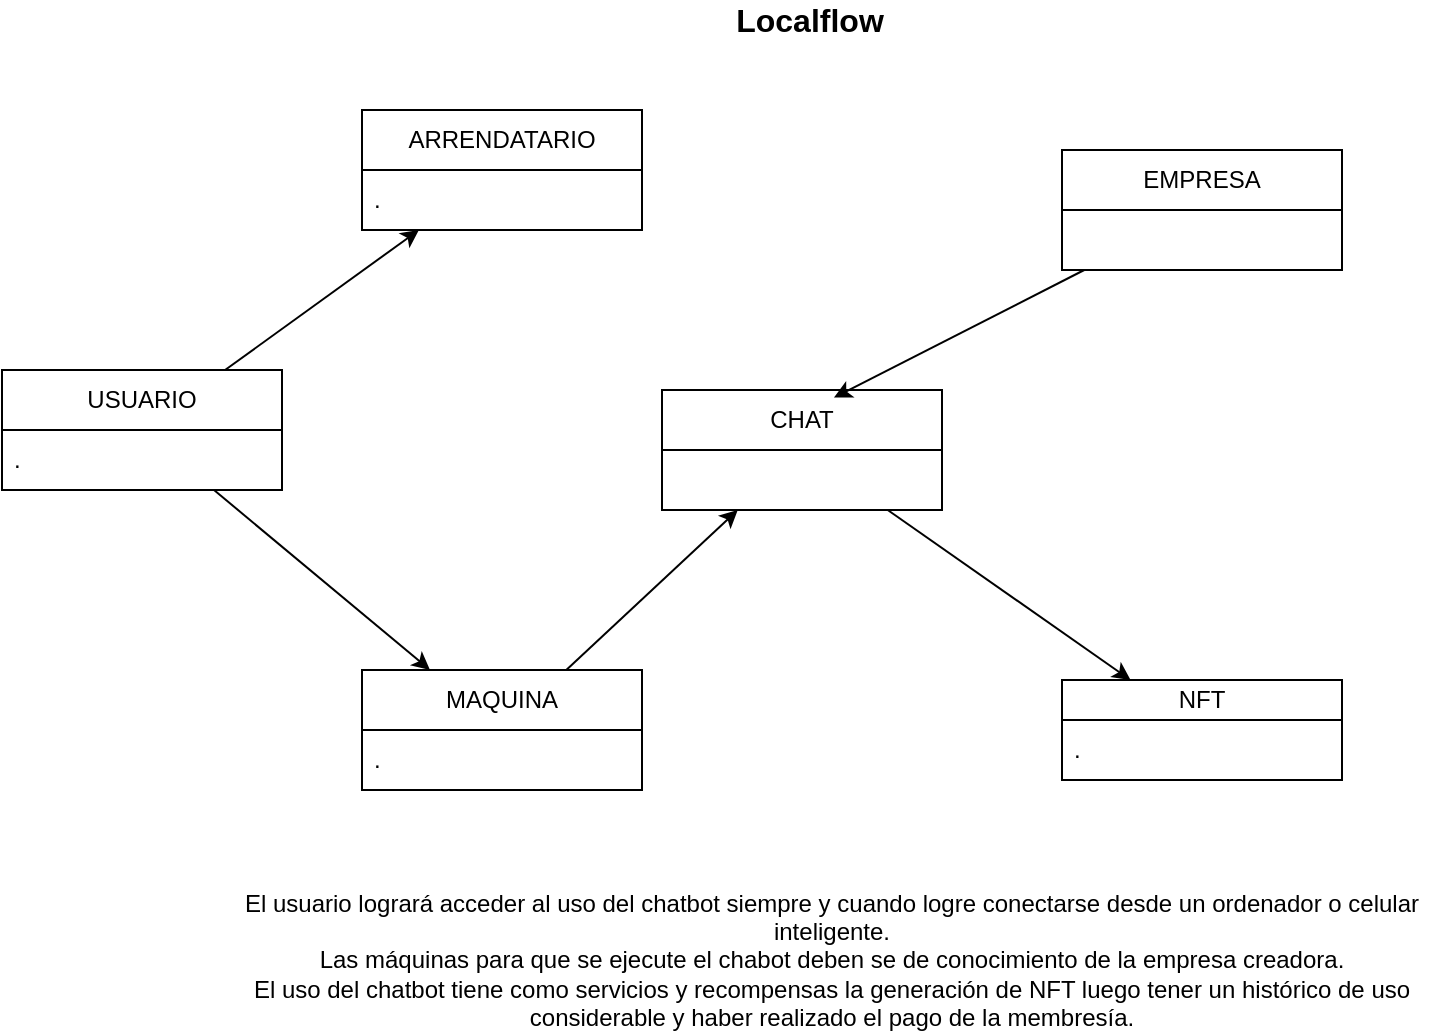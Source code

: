 <mxfile version="24.7.6">
  <diagram name="Página-1" id="ejVhocozIvzA3BKeOqc_">
    <mxGraphModel dx="1050" dy="557" grid="1" gridSize="10" guides="1" tooltips="1" connect="1" arrows="1" fold="1" page="1" pageScale="1" pageWidth="827" pageHeight="1169" math="0" shadow="0">
      <root>
        <mxCell id="0" />
        <mxCell id="1" parent="0" />
        <mxCell id="l4ibpFc4FODk0XAlu2Bs-5" value="CHAT" style="swimlane;fontStyle=0;childLayout=stackLayout;horizontal=1;startSize=30;horizontalStack=0;resizeParent=1;resizeParentMax=0;resizeLast=0;collapsible=1;marginBottom=0;whiteSpace=wrap;html=1;" vertex="1" parent="1">
          <mxGeometry x="340" y="230" width="140" height="60" as="geometry" />
        </mxCell>
        <mxCell id="l4ibpFc4FODk0XAlu2Bs-9" value="USUARIO" style="swimlane;fontStyle=0;childLayout=stackLayout;horizontal=1;startSize=30;horizontalStack=0;resizeParent=1;resizeParentMax=0;resizeLast=0;collapsible=1;marginBottom=0;whiteSpace=wrap;html=1;" vertex="1" parent="1">
          <mxGeometry x="10" y="220" width="140" height="60" as="geometry" />
        </mxCell>
        <mxCell id="l4ibpFc4FODk0XAlu2Bs-12" value="." style="text;strokeColor=none;fillColor=none;align=left;verticalAlign=middle;spacingLeft=4;spacingRight=4;overflow=hidden;points=[[0,0.5],[1,0.5]];portConstraint=eastwest;rotatable=0;whiteSpace=wrap;html=1;" vertex="1" parent="l4ibpFc4FODk0XAlu2Bs-9">
          <mxGeometry y="30" width="140" height="30" as="geometry" />
        </mxCell>
        <mxCell id="l4ibpFc4FODk0XAlu2Bs-18" value="ARRENDATARIO" style="swimlane;fontStyle=0;childLayout=stackLayout;horizontal=1;startSize=30;horizontalStack=0;resizeParent=1;resizeParentMax=0;resizeLast=0;collapsible=1;marginBottom=0;whiteSpace=wrap;html=1;" vertex="1" parent="1">
          <mxGeometry x="190" y="90" width="140" height="60" as="geometry" />
        </mxCell>
        <mxCell id="l4ibpFc4FODk0XAlu2Bs-19" value="." style="text;strokeColor=none;fillColor=none;align=left;verticalAlign=middle;spacingLeft=4;spacingRight=4;overflow=hidden;points=[[0,0.5],[1,0.5]];portConstraint=eastwest;rotatable=0;whiteSpace=wrap;html=1;" vertex="1" parent="l4ibpFc4FODk0XAlu2Bs-18">
          <mxGeometry y="30" width="140" height="30" as="geometry" />
        </mxCell>
        <mxCell id="l4ibpFc4FODk0XAlu2Bs-23" value="MAQUINA" style="swimlane;fontStyle=0;childLayout=stackLayout;horizontal=1;startSize=30;horizontalStack=0;resizeParent=1;resizeParentMax=0;resizeLast=0;collapsible=1;marginBottom=0;whiteSpace=wrap;html=1;" vertex="1" parent="1">
          <mxGeometry x="190" y="370" width="140" height="60" as="geometry" />
        </mxCell>
        <mxCell id="l4ibpFc4FODk0XAlu2Bs-24" value="." style="text;strokeColor=none;fillColor=none;align=left;verticalAlign=middle;spacingLeft=4;spacingRight=4;overflow=hidden;points=[[0,0.5],[1,0.5]];portConstraint=eastwest;rotatable=0;whiteSpace=wrap;html=1;" vertex="1" parent="l4ibpFc4FODk0XAlu2Bs-23">
          <mxGeometry y="30" width="140" height="30" as="geometry" />
        </mxCell>
        <mxCell id="l4ibpFc4FODk0XAlu2Bs-25" value="NFT" style="swimlane;fontStyle=0;childLayout=stackLayout;horizontal=1;startSize=20;horizontalStack=0;resizeParent=1;resizeParentMax=0;resizeLast=0;collapsible=1;marginBottom=0;whiteSpace=wrap;html=1;" vertex="1" parent="1">
          <mxGeometry x="540" y="375" width="140" height="50" as="geometry" />
        </mxCell>
        <mxCell id="l4ibpFc4FODk0XAlu2Bs-26" value="." style="text;strokeColor=none;fillColor=none;align=left;verticalAlign=middle;spacingLeft=4;spacingRight=4;overflow=hidden;points=[[0,0.5],[1,0.5]];portConstraint=eastwest;rotatable=0;whiteSpace=wrap;html=1;" vertex="1" parent="l4ibpFc4FODk0XAlu2Bs-25">
          <mxGeometry y="20" width="140" height="30" as="geometry" />
        </mxCell>
        <mxCell id="l4ibpFc4FODk0XAlu2Bs-27" value="EMPRESA" style="swimlane;fontStyle=0;childLayout=stackLayout;horizontal=1;startSize=30;horizontalStack=0;resizeParent=1;resizeParentMax=0;resizeLast=0;collapsible=1;marginBottom=0;whiteSpace=wrap;html=1;" vertex="1" parent="1">
          <mxGeometry x="540" y="110" width="140" height="60" as="geometry" />
        </mxCell>
        <mxCell id="l4ibpFc4FODk0XAlu2Bs-28" value="" style="endArrow=classic;html=1;rounded=0;" edge="1" parent="1" source="l4ibpFc4FODk0XAlu2Bs-9" target="l4ibpFc4FODk0XAlu2Bs-23">
          <mxGeometry width="50" height="50" relative="1" as="geometry">
            <mxPoint x="390" y="320" as="sourcePoint" />
            <mxPoint x="440" y="270" as="targetPoint" />
          </mxGeometry>
        </mxCell>
        <mxCell id="l4ibpFc4FODk0XAlu2Bs-29" value="" style="endArrow=classic;html=1;rounded=0;" edge="1" parent="1" source="l4ibpFc4FODk0XAlu2Bs-9" target="l4ibpFc4FODk0XAlu2Bs-18">
          <mxGeometry width="50" height="50" relative="1" as="geometry">
            <mxPoint x="126" y="290" as="sourcePoint" />
            <mxPoint x="234" y="380" as="targetPoint" />
          </mxGeometry>
        </mxCell>
        <mxCell id="l4ibpFc4FODk0XAlu2Bs-30" value="" style="endArrow=classic;html=1;rounded=0;" edge="1" parent="1" source="l4ibpFc4FODk0XAlu2Bs-23" target="l4ibpFc4FODk0XAlu2Bs-5">
          <mxGeometry width="50" height="50" relative="1" as="geometry">
            <mxPoint x="136" y="300" as="sourcePoint" />
            <mxPoint x="244" y="390" as="targetPoint" />
          </mxGeometry>
        </mxCell>
        <mxCell id="l4ibpFc4FODk0XAlu2Bs-31" value="" style="endArrow=classic;html=1;rounded=0;entryX=0.614;entryY=0.063;entryDx=0;entryDy=0;entryPerimeter=0;" edge="1" parent="1" source="l4ibpFc4FODk0XAlu2Bs-27" target="l4ibpFc4FODk0XAlu2Bs-5">
          <mxGeometry width="50" height="50" relative="1" as="geometry">
            <mxPoint x="146" y="310" as="sourcePoint" />
            <mxPoint x="254" y="400" as="targetPoint" />
          </mxGeometry>
        </mxCell>
        <mxCell id="l4ibpFc4FODk0XAlu2Bs-32" value="" style="endArrow=classic;html=1;rounded=0;" edge="1" parent="1" source="l4ibpFc4FODk0XAlu2Bs-5" target="l4ibpFc4FODk0XAlu2Bs-25">
          <mxGeometry width="50" height="50" relative="1" as="geometry">
            <mxPoint x="156" y="320" as="sourcePoint" />
            <mxPoint x="264" y="410" as="targetPoint" />
          </mxGeometry>
        </mxCell>
        <mxCell id="l4ibpFc4FODk0XAlu2Bs-33" value="El usuario logrará acceder al uso del chatbot siempre y cuando logre conectarse desde un ordenador o celular inteligente.&lt;div&gt;Las máquinas para que se ejecute el chabot deben se de conocimiento de la empresa creadora.&lt;/div&gt;&lt;div&gt;El uso del chatbot tiene como servicios y recompensas la generación de NFT luego tener un histórico de uso considerable y haber realizado el pago de la membresía.&lt;/div&gt;" style="text;html=1;align=center;verticalAlign=middle;whiteSpace=wrap;rounded=0;" vertex="1" parent="1">
          <mxGeometry x="120" y="500" width="610" height="30" as="geometry" />
        </mxCell>
        <mxCell id="l4ibpFc4FODk0XAlu2Bs-34" value="Localflow" style="text;html=1;align=center;verticalAlign=middle;whiteSpace=wrap;rounded=0;fontStyle=1;fontSize=16;" vertex="1" parent="1">
          <mxGeometry x="384" y="40" width="60" height="10" as="geometry" />
        </mxCell>
      </root>
    </mxGraphModel>
  </diagram>
</mxfile>

